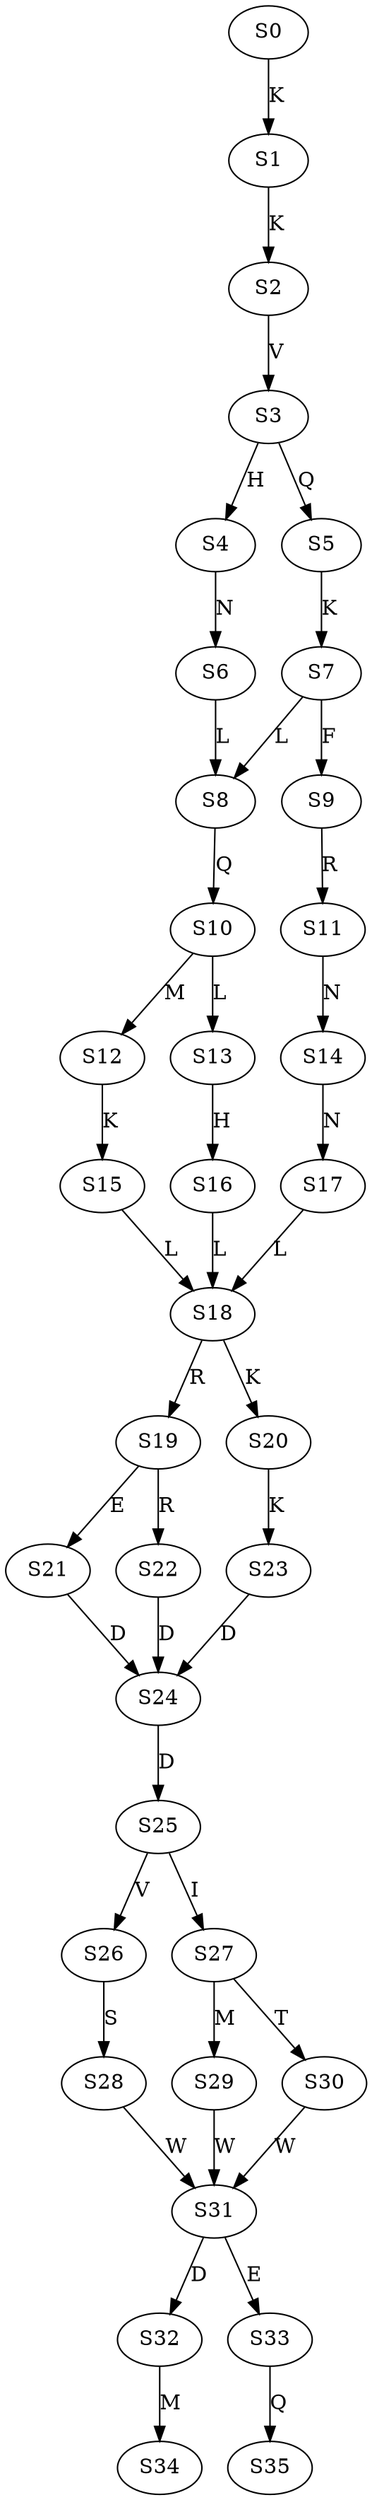 strict digraph  {
	S0 -> S1 [ label = K ];
	S1 -> S2 [ label = K ];
	S2 -> S3 [ label = V ];
	S3 -> S4 [ label = H ];
	S3 -> S5 [ label = Q ];
	S4 -> S6 [ label = N ];
	S5 -> S7 [ label = K ];
	S6 -> S8 [ label = L ];
	S7 -> S9 [ label = F ];
	S7 -> S8 [ label = L ];
	S8 -> S10 [ label = Q ];
	S9 -> S11 [ label = R ];
	S10 -> S12 [ label = M ];
	S10 -> S13 [ label = L ];
	S11 -> S14 [ label = N ];
	S12 -> S15 [ label = K ];
	S13 -> S16 [ label = H ];
	S14 -> S17 [ label = N ];
	S15 -> S18 [ label = L ];
	S16 -> S18 [ label = L ];
	S17 -> S18 [ label = L ];
	S18 -> S19 [ label = R ];
	S18 -> S20 [ label = K ];
	S19 -> S21 [ label = E ];
	S19 -> S22 [ label = R ];
	S20 -> S23 [ label = K ];
	S21 -> S24 [ label = D ];
	S22 -> S24 [ label = D ];
	S23 -> S24 [ label = D ];
	S24 -> S25 [ label = D ];
	S25 -> S26 [ label = V ];
	S25 -> S27 [ label = I ];
	S26 -> S28 [ label = S ];
	S27 -> S29 [ label = M ];
	S27 -> S30 [ label = T ];
	S28 -> S31 [ label = W ];
	S29 -> S31 [ label = W ];
	S30 -> S31 [ label = W ];
	S31 -> S32 [ label = D ];
	S31 -> S33 [ label = E ];
	S32 -> S34 [ label = M ];
	S33 -> S35 [ label = Q ];
}
